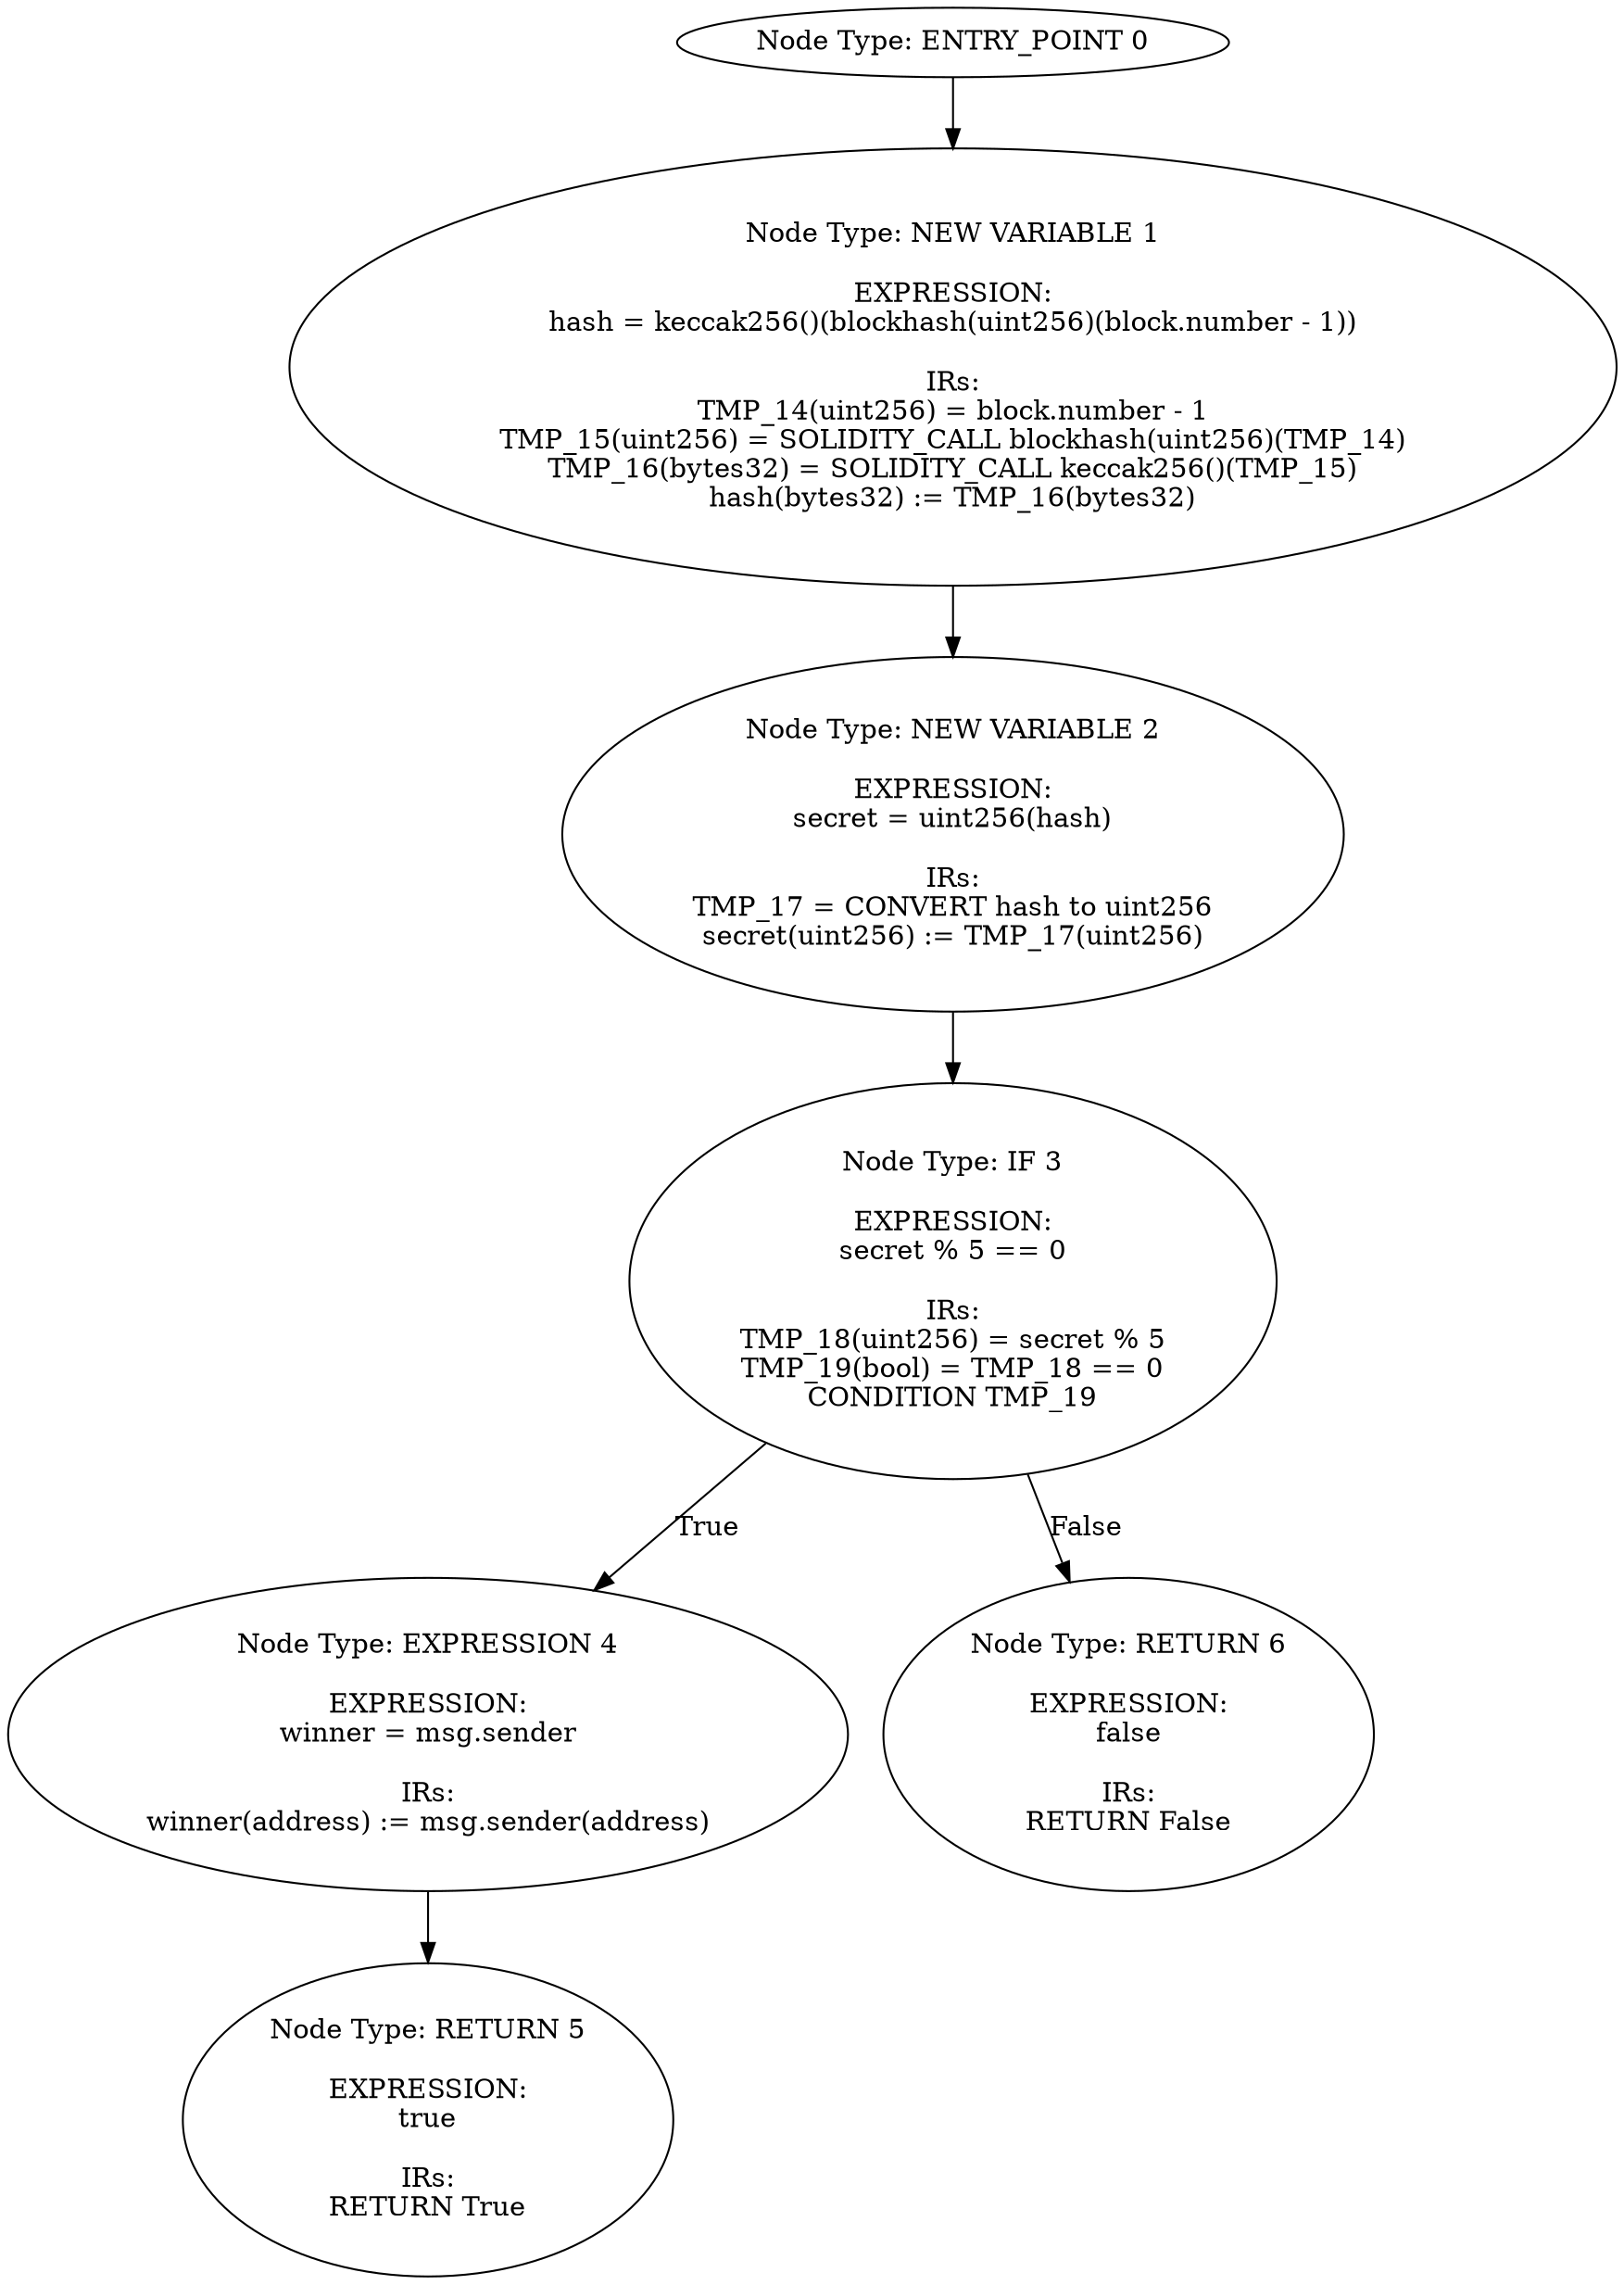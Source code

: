 digraph{
0[label="Node Type: ENTRY_POINT 0
"];
0->1;
1[label="Node Type: NEW VARIABLE 1

EXPRESSION:
hash = keccak256()(blockhash(uint256)(block.number - 1))

IRs:
TMP_14(uint256) = block.number - 1
TMP_15(uint256) = SOLIDITY_CALL blockhash(uint256)(TMP_14)
TMP_16(bytes32) = SOLIDITY_CALL keccak256()(TMP_15)
hash(bytes32) := TMP_16(bytes32)"];
1->2;
2[label="Node Type: NEW VARIABLE 2

EXPRESSION:
secret = uint256(hash)

IRs:
TMP_17 = CONVERT hash to uint256
secret(uint256) := TMP_17(uint256)"];
2->3;
3[label="Node Type: IF 3

EXPRESSION:
secret % 5 == 0

IRs:
TMP_18(uint256) = secret % 5
TMP_19(bool) = TMP_18 == 0
CONDITION TMP_19"];
3->4[label="True"];
3->6[label="False"];
4[label="Node Type: EXPRESSION 4

EXPRESSION:
winner = msg.sender

IRs:
winner(address) := msg.sender(address)"];
4->5;
5[label="Node Type: RETURN 5

EXPRESSION:
true

IRs:
RETURN True"];
6[label="Node Type: RETURN 6

EXPRESSION:
false

IRs:
RETURN False"];
}
